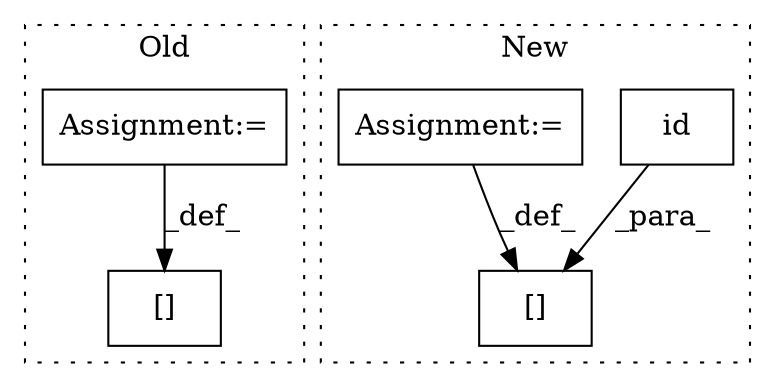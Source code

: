 digraph G {
subgraph cluster0 {
1 [label="[]" a="2" s="1037,1069" l="16,1" shape="box"];
4 [label="Assignment:=" a="7" s="1070" l="1" shape="box"];
label = "Old";
style="dotted";
}
subgraph cluster1 {
2 [label="id" a="32" s="983,990" l="3,1" shape="box"];
3 [label="[]" a="2" s="978,991" l="5,1" shape="box"];
5 [label="Assignment:=" a="7" s="992" l="1" shape="box"];
label = "New";
style="dotted";
}
2 -> 3 [label="_para_"];
4 -> 1 [label="_def_"];
5 -> 3 [label="_def_"];
}